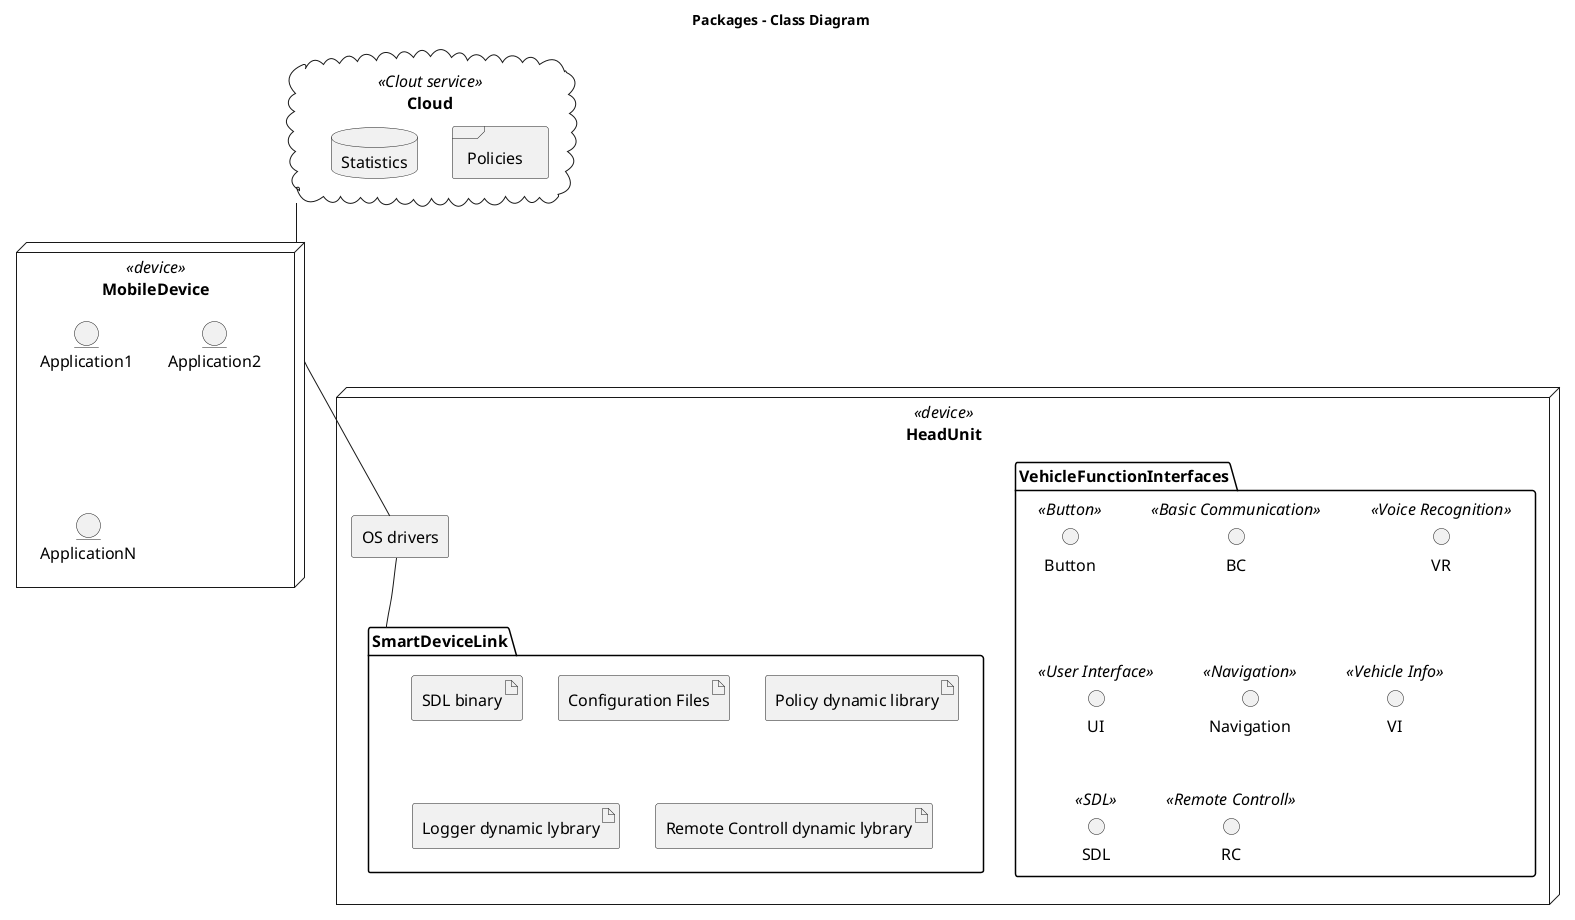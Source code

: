 @startuml
/'
It is a source file for SDL SAD sequence diagram.
For further information, please, follow http://plantuml.com/ 
'/

title Packages - Class Diagram

cloud Cloud <<Clout service>> {
frame Policies
database Statistics
}
node MobileDevice <<device>> {
  entity Application1
  entity Application2
  entity ApplicationN
}


node HeadUnit <<device>> {
 folder SmartDeviceLink {
    artifact "SDL binary"
    artifact "Configuration Files"
    artifact "Policy dynamic library"
    artifact "Logger dynamic lybrary"
    artifact "Remote Controll dynamic lybrary"
 }
 folder VehicleFunctionInterfaces {
   interface Button <<Button>>
   interface BC <<Basic Communication>>
   interface VR <<Voice Recognition>>
   interface UI <<User Interface>>
   interface Navigation <<Navigation>>
   interface VI <<Vehicle Info>>
   interface SDL <<SDL>>
   interface RC <<Remote Controll>>
 }
 agent "OS drivers" as OS
}

MobileDevice -- OS
OS -- SmartDeviceLink
Cloud -- MobileDevice 


skinparam defaultFontSize 16

@enduml
